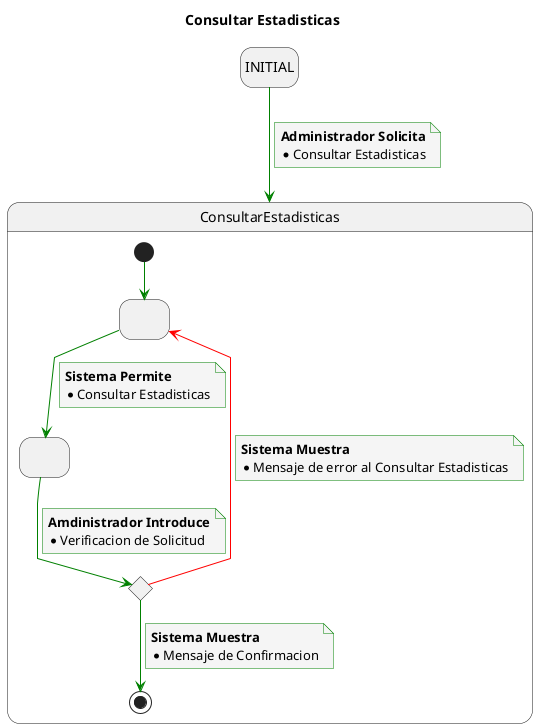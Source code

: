 @startuml
title Consultar Estadisticas

skinparam {
    NoteBackgroundColor #whiteSmoke
    ArrowColor #green
    NoteBorderColor #green
    linetype polyline
}

hide empty description

state startState as "INITIAL"

startState --> ConsultarEstadisticas
note on link
    <b>Administrador Solicita</b>
    * Consultar Estadisticas
end note

state ConsultarEstadisticas{
state 2 as " "
state 3 as " "
state 4 <<choice>>

[*] -down-> 2

2 -down-> 3
note on link
<b>Sistema Permite</b>
* Consultar Estadisticas
end note

3 -down-> 4
note on link
<b>Amdinistrador Introduce</b>
* Verificacion de Solicitud
end note

4 -down-> [*]
note on link
<b>Sistema Muestra</b>
* Mensaje de Confirmacion
end note

4 -[#red]-> 2
note on link
<b>Sistema Muestra</b>
* Mensaje de error al Consultar Estadisticas
end note

}
@enduml
